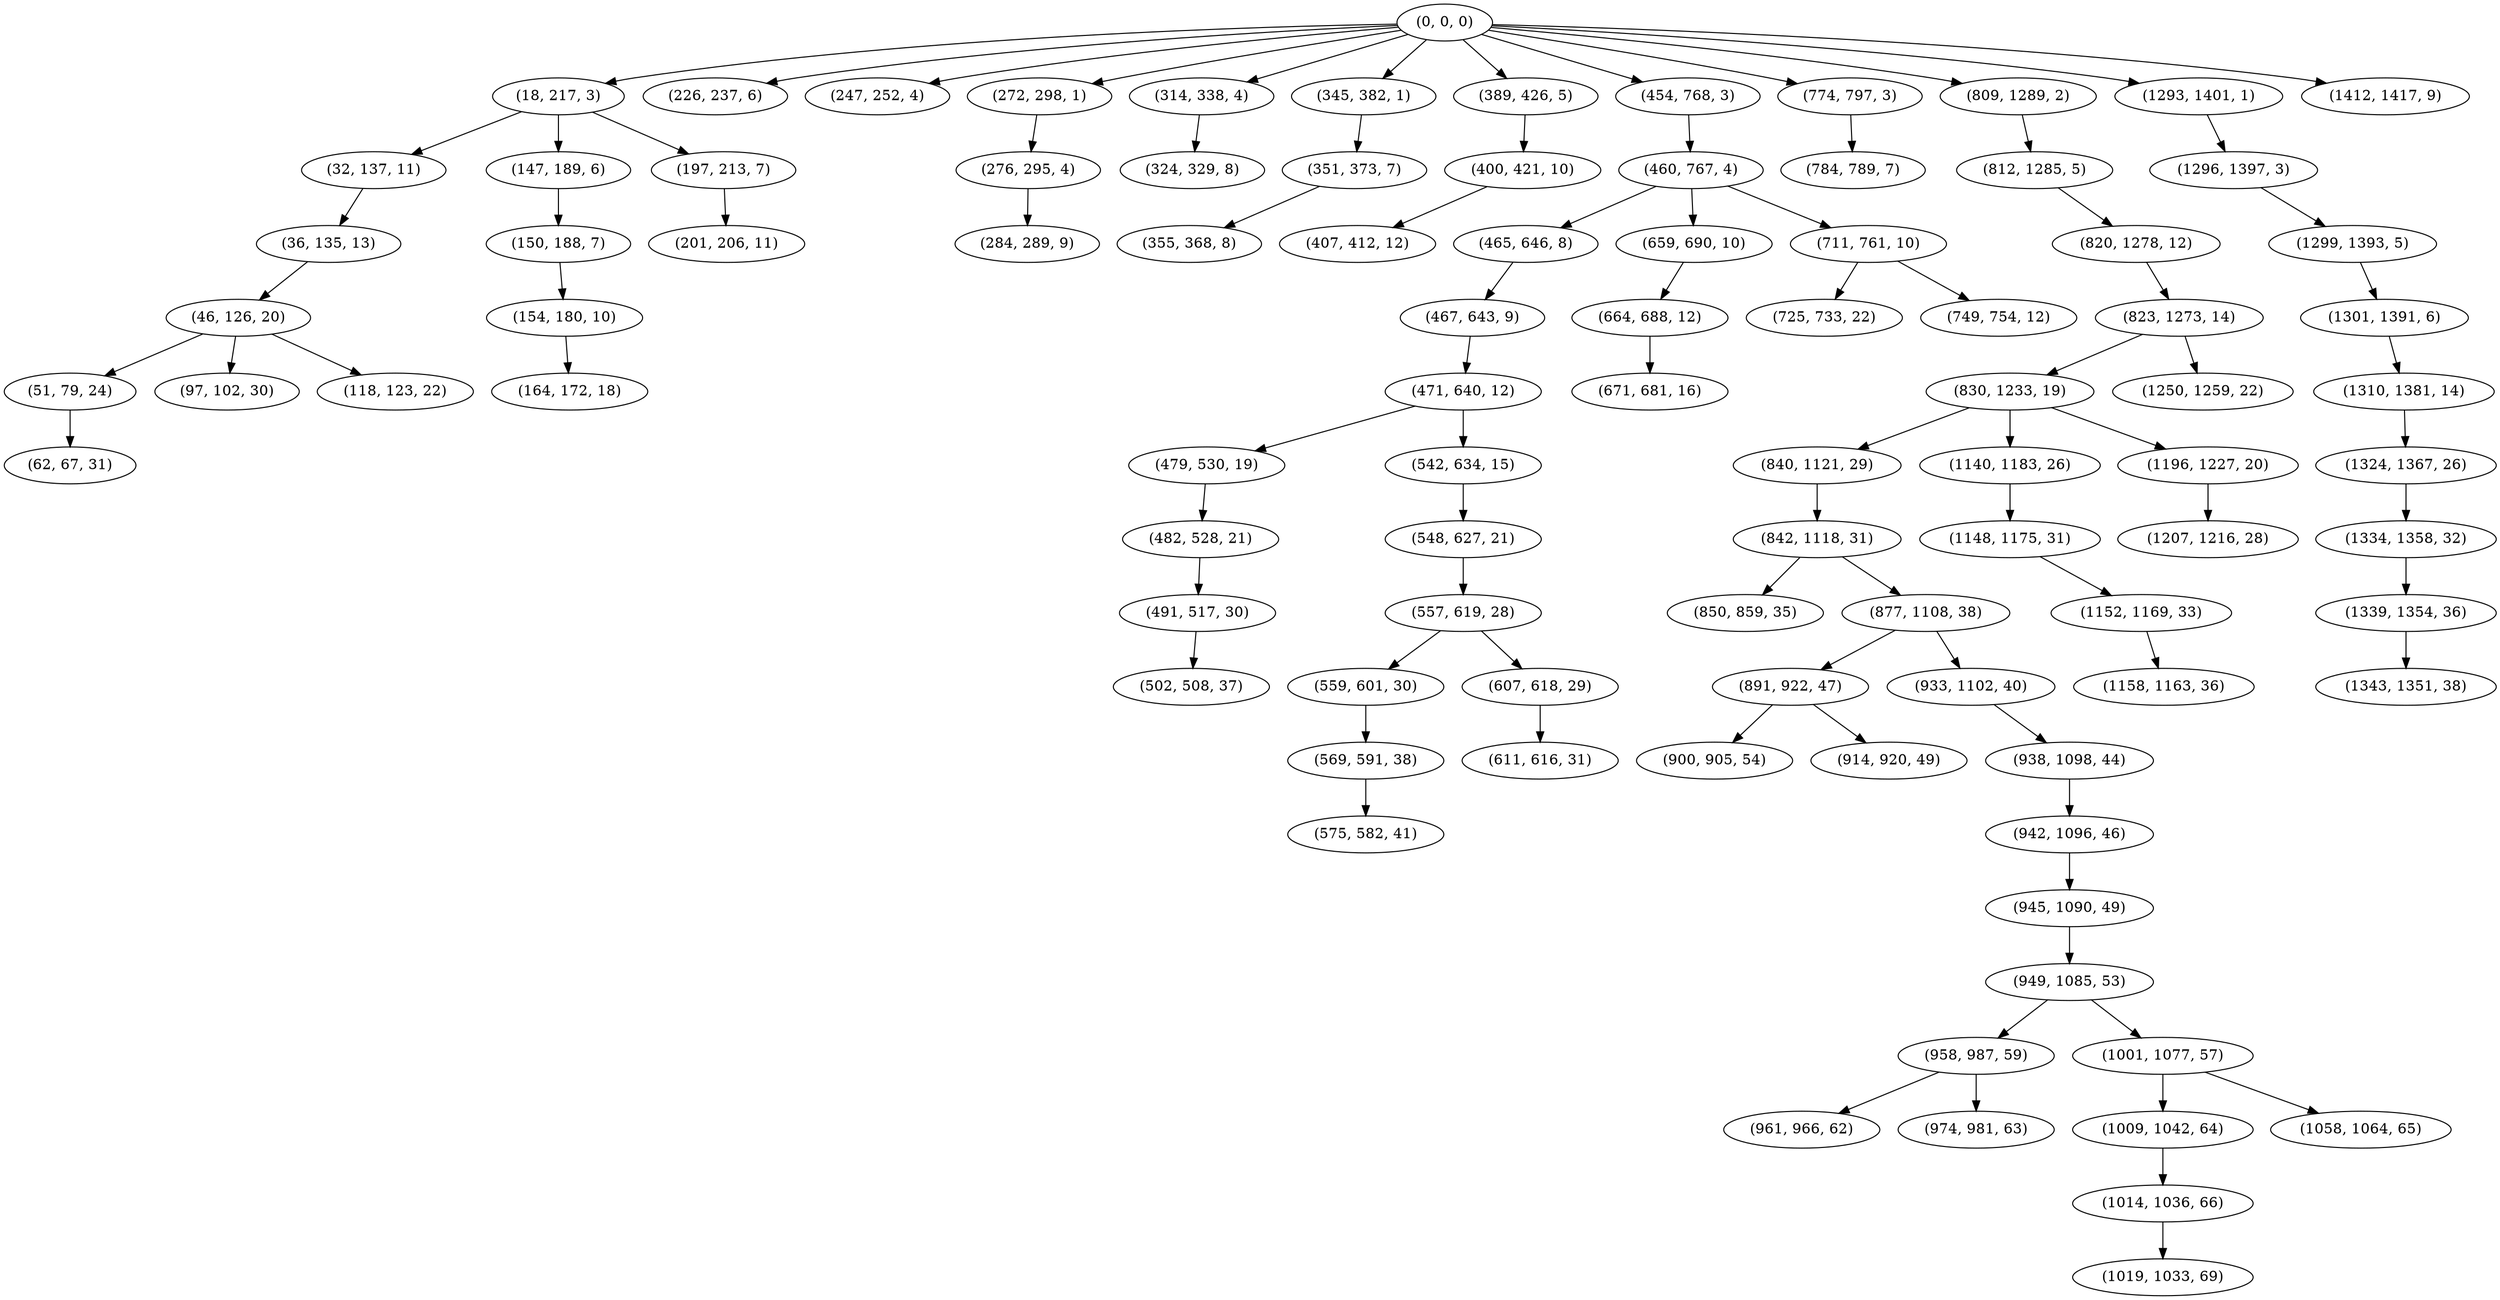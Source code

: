 digraph tree {
    "(0, 0, 0)";
    "(18, 217, 3)";
    "(32, 137, 11)";
    "(36, 135, 13)";
    "(46, 126, 20)";
    "(51, 79, 24)";
    "(62, 67, 31)";
    "(97, 102, 30)";
    "(118, 123, 22)";
    "(147, 189, 6)";
    "(150, 188, 7)";
    "(154, 180, 10)";
    "(164, 172, 18)";
    "(197, 213, 7)";
    "(201, 206, 11)";
    "(226, 237, 6)";
    "(247, 252, 4)";
    "(272, 298, 1)";
    "(276, 295, 4)";
    "(284, 289, 9)";
    "(314, 338, 4)";
    "(324, 329, 8)";
    "(345, 382, 1)";
    "(351, 373, 7)";
    "(355, 368, 8)";
    "(389, 426, 5)";
    "(400, 421, 10)";
    "(407, 412, 12)";
    "(454, 768, 3)";
    "(460, 767, 4)";
    "(465, 646, 8)";
    "(467, 643, 9)";
    "(471, 640, 12)";
    "(479, 530, 19)";
    "(482, 528, 21)";
    "(491, 517, 30)";
    "(502, 508, 37)";
    "(542, 634, 15)";
    "(548, 627, 21)";
    "(557, 619, 28)";
    "(559, 601, 30)";
    "(569, 591, 38)";
    "(575, 582, 41)";
    "(607, 618, 29)";
    "(611, 616, 31)";
    "(659, 690, 10)";
    "(664, 688, 12)";
    "(671, 681, 16)";
    "(711, 761, 10)";
    "(725, 733, 22)";
    "(749, 754, 12)";
    "(774, 797, 3)";
    "(784, 789, 7)";
    "(809, 1289, 2)";
    "(812, 1285, 5)";
    "(820, 1278, 12)";
    "(823, 1273, 14)";
    "(830, 1233, 19)";
    "(840, 1121, 29)";
    "(842, 1118, 31)";
    "(850, 859, 35)";
    "(877, 1108, 38)";
    "(891, 922, 47)";
    "(900, 905, 54)";
    "(914, 920, 49)";
    "(933, 1102, 40)";
    "(938, 1098, 44)";
    "(942, 1096, 46)";
    "(945, 1090, 49)";
    "(949, 1085, 53)";
    "(958, 987, 59)";
    "(961, 966, 62)";
    "(974, 981, 63)";
    "(1001, 1077, 57)";
    "(1009, 1042, 64)";
    "(1014, 1036, 66)";
    "(1019, 1033, 69)";
    "(1058, 1064, 65)";
    "(1140, 1183, 26)";
    "(1148, 1175, 31)";
    "(1152, 1169, 33)";
    "(1158, 1163, 36)";
    "(1196, 1227, 20)";
    "(1207, 1216, 28)";
    "(1250, 1259, 22)";
    "(1293, 1401, 1)";
    "(1296, 1397, 3)";
    "(1299, 1393, 5)";
    "(1301, 1391, 6)";
    "(1310, 1381, 14)";
    "(1324, 1367, 26)";
    "(1334, 1358, 32)";
    "(1339, 1354, 36)";
    "(1343, 1351, 38)";
    "(1412, 1417, 9)";
    "(0, 0, 0)" -> "(18, 217, 3)";
    "(0, 0, 0)" -> "(226, 237, 6)";
    "(0, 0, 0)" -> "(247, 252, 4)";
    "(0, 0, 0)" -> "(272, 298, 1)";
    "(0, 0, 0)" -> "(314, 338, 4)";
    "(0, 0, 0)" -> "(345, 382, 1)";
    "(0, 0, 0)" -> "(389, 426, 5)";
    "(0, 0, 0)" -> "(454, 768, 3)";
    "(0, 0, 0)" -> "(774, 797, 3)";
    "(0, 0, 0)" -> "(809, 1289, 2)";
    "(0, 0, 0)" -> "(1293, 1401, 1)";
    "(0, 0, 0)" -> "(1412, 1417, 9)";
    "(18, 217, 3)" -> "(32, 137, 11)";
    "(18, 217, 3)" -> "(147, 189, 6)";
    "(18, 217, 3)" -> "(197, 213, 7)";
    "(32, 137, 11)" -> "(36, 135, 13)";
    "(36, 135, 13)" -> "(46, 126, 20)";
    "(46, 126, 20)" -> "(51, 79, 24)";
    "(46, 126, 20)" -> "(97, 102, 30)";
    "(46, 126, 20)" -> "(118, 123, 22)";
    "(51, 79, 24)" -> "(62, 67, 31)";
    "(147, 189, 6)" -> "(150, 188, 7)";
    "(150, 188, 7)" -> "(154, 180, 10)";
    "(154, 180, 10)" -> "(164, 172, 18)";
    "(197, 213, 7)" -> "(201, 206, 11)";
    "(272, 298, 1)" -> "(276, 295, 4)";
    "(276, 295, 4)" -> "(284, 289, 9)";
    "(314, 338, 4)" -> "(324, 329, 8)";
    "(345, 382, 1)" -> "(351, 373, 7)";
    "(351, 373, 7)" -> "(355, 368, 8)";
    "(389, 426, 5)" -> "(400, 421, 10)";
    "(400, 421, 10)" -> "(407, 412, 12)";
    "(454, 768, 3)" -> "(460, 767, 4)";
    "(460, 767, 4)" -> "(465, 646, 8)";
    "(460, 767, 4)" -> "(659, 690, 10)";
    "(460, 767, 4)" -> "(711, 761, 10)";
    "(465, 646, 8)" -> "(467, 643, 9)";
    "(467, 643, 9)" -> "(471, 640, 12)";
    "(471, 640, 12)" -> "(479, 530, 19)";
    "(471, 640, 12)" -> "(542, 634, 15)";
    "(479, 530, 19)" -> "(482, 528, 21)";
    "(482, 528, 21)" -> "(491, 517, 30)";
    "(491, 517, 30)" -> "(502, 508, 37)";
    "(542, 634, 15)" -> "(548, 627, 21)";
    "(548, 627, 21)" -> "(557, 619, 28)";
    "(557, 619, 28)" -> "(559, 601, 30)";
    "(557, 619, 28)" -> "(607, 618, 29)";
    "(559, 601, 30)" -> "(569, 591, 38)";
    "(569, 591, 38)" -> "(575, 582, 41)";
    "(607, 618, 29)" -> "(611, 616, 31)";
    "(659, 690, 10)" -> "(664, 688, 12)";
    "(664, 688, 12)" -> "(671, 681, 16)";
    "(711, 761, 10)" -> "(725, 733, 22)";
    "(711, 761, 10)" -> "(749, 754, 12)";
    "(774, 797, 3)" -> "(784, 789, 7)";
    "(809, 1289, 2)" -> "(812, 1285, 5)";
    "(812, 1285, 5)" -> "(820, 1278, 12)";
    "(820, 1278, 12)" -> "(823, 1273, 14)";
    "(823, 1273, 14)" -> "(830, 1233, 19)";
    "(823, 1273, 14)" -> "(1250, 1259, 22)";
    "(830, 1233, 19)" -> "(840, 1121, 29)";
    "(830, 1233, 19)" -> "(1140, 1183, 26)";
    "(830, 1233, 19)" -> "(1196, 1227, 20)";
    "(840, 1121, 29)" -> "(842, 1118, 31)";
    "(842, 1118, 31)" -> "(850, 859, 35)";
    "(842, 1118, 31)" -> "(877, 1108, 38)";
    "(877, 1108, 38)" -> "(891, 922, 47)";
    "(877, 1108, 38)" -> "(933, 1102, 40)";
    "(891, 922, 47)" -> "(900, 905, 54)";
    "(891, 922, 47)" -> "(914, 920, 49)";
    "(933, 1102, 40)" -> "(938, 1098, 44)";
    "(938, 1098, 44)" -> "(942, 1096, 46)";
    "(942, 1096, 46)" -> "(945, 1090, 49)";
    "(945, 1090, 49)" -> "(949, 1085, 53)";
    "(949, 1085, 53)" -> "(958, 987, 59)";
    "(949, 1085, 53)" -> "(1001, 1077, 57)";
    "(958, 987, 59)" -> "(961, 966, 62)";
    "(958, 987, 59)" -> "(974, 981, 63)";
    "(1001, 1077, 57)" -> "(1009, 1042, 64)";
    "(1001, 1077, 57)" -> "(1058, 1064, 65)";
    "(1009, 1042, 64)" -> "(1014, 1036, 66)";
    "(1014, 1036, 66)" -> "(1019, 1033, 69)";
    "(1140, 1183, 26)" -> "(1148, 1175, 31)";
    "(1148, 1175, 31)" -> "(1152, 1169, 33)";
    "(1152, 1169, 33)" -> "(1158, 1163, 36)";
    "(1196, 1227, 20)" -> "(1207, 1216, 28)";
    "(1293, 1401, 1)" -> "(1296, 1397, 3)";
    "(1296, 1397, 3)" -> "(1299, 1393, 5)";
    "(1299, 1393, 5)" -> "(1301, 1391, 6)";
    "(1301, 1391, 6)" -> "(1310, 1381, 14)";
    "(1310, 1381, 14)" -> "(1324, 1367, 26)";
    "(1324, 1367, 26)" -> "(1334, 1358, 32)";
    "(1334, 1358, 32)" -> "(1339, 1354, 36)";
    "(1339, 1354, 36)" -> "(1343, 1351, 38)";
}
